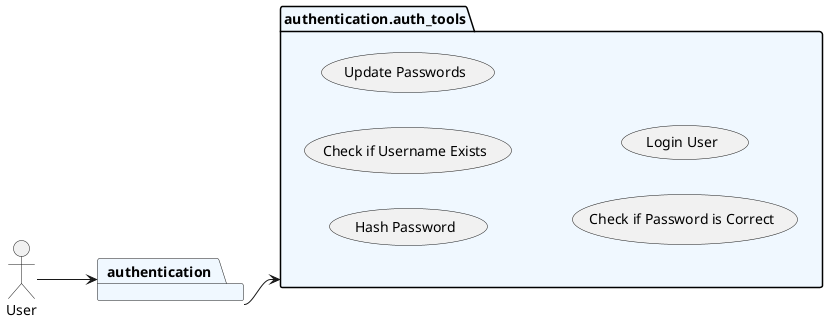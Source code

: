 @startuml packages
left to right direction
set namespaceSeparator none
Actor User as u
package "authentication" as authentication #aliceblue {
}
package "authentication.auth_tools" as authentication.auth_tools #aliceblue {
    usecase "Hash Password"
    usecase "Check if Username Exists"
    usecase "Update Passwords"
    usecase "Check if Password is Correct"
    usecase "Login User"
}
u --> authentication
authentication --> authentication.auth_tools
@enduml

